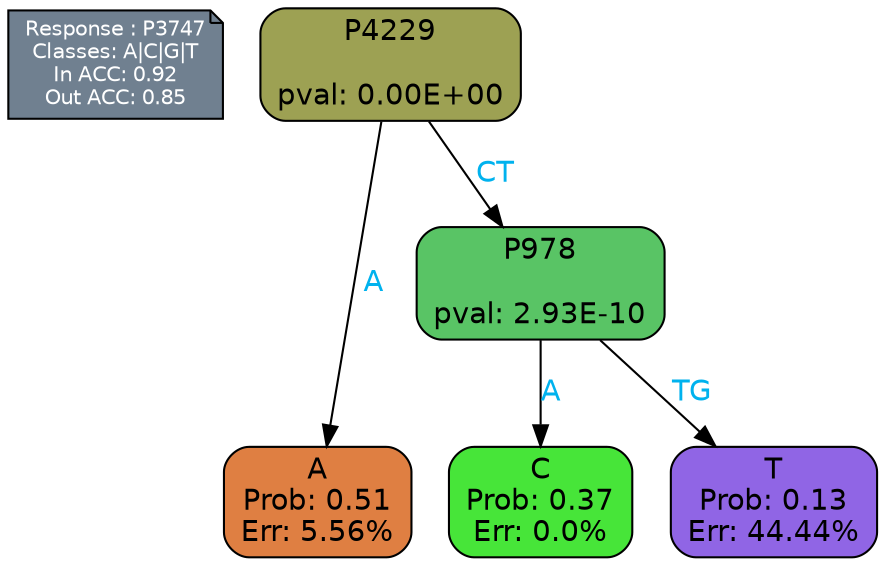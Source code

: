 digraph Tree {
node [shape=box, style="filled, rounded", color="black", fontname=helvetica] ;
graph [ranksep=equally, splines=polylines, bgcolor=transparent, dpi=600] ;
edge [fontname=helvetica] ;
LEGEND [label="Response : P3747
Classes: A|C|G|T
In ACC: 0.92
Out ACC: 0.85
",shape=note,align=left,style=filled,fillcolor="slategray",fontcolor="white",fontsize=10];1 [label="P4229

pval: 0.00E+00", fillcolor="#9da153"] ;
2 [label="A
Prob: 0.51
Err: 5.56%", fillcolor="#df7f42"] ;
3 [label="P978

pval: 2.93E-10", fillcolor="#59c465"] ;
4 [label="C
Prob: 0.37
Err: 0.0%", fillcolor="#47e539"] ;
5 [label="T
Prob: 0.13
Err: 44.44%", fillcolor="#9065e5"] ;
1 -> 2 [label="A",fontcolor=deepskyblue2] ;
1 -> 3 [label="CT",fontcolor=deepskyblue2] ;
3 -> 4 [label="A",fontcolor=deepskyblue2] ;
3 -> 5 [label="TG",fontcolor=deepskyblue2] ;
{rank = same; 2;4;5;}{rank = same; LEGEND;1;}}